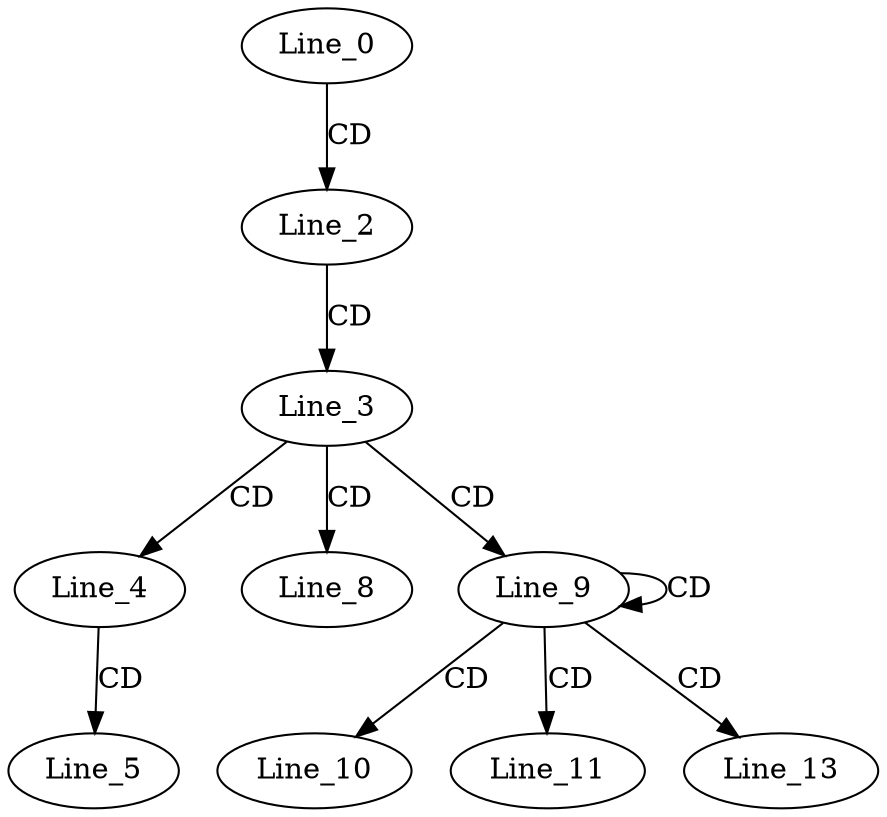 digraph G {
  Line_0;
  Line_2;
  Line_3;
  Line_4;
  Line_5;
  Line_8;
  Line_9;
  Line_9;
  Line_10;
  Line_11;
  Line_13;
  Line_0 -> Line_2 [ label="CD" ];
  Line_2 -> Line_3 [ label="CD" ];
  Line_3 -> Line_4 [ label="CD" ];
  Line_4 -> Line_5 [ label="CD" ];
  Line_3 -> Line_8 [ label="CD" ];
  Line_3 -> Line_9 [ label="CD" ];
  Line_9 -> Line_9 [ label="CD" ];
  Line_9 -> Line_10 [ label="CD" ];
  Line_9 -> Line_11 [ label="CD" ];
  Line_9 -> Line_13 [ label="CD" ];
}
